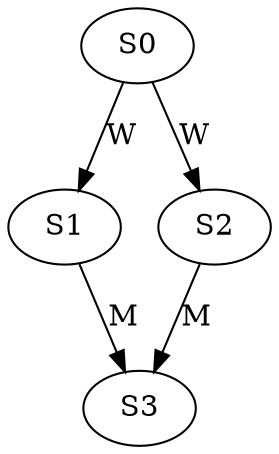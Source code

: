 strict digraph  {
	S0 -> S1 [ label = W ];
	S0 -> S2 [ label = W ];
	S1 -> S3 [ label = M ];
	S2 -> S3 [ label = M ];
}
